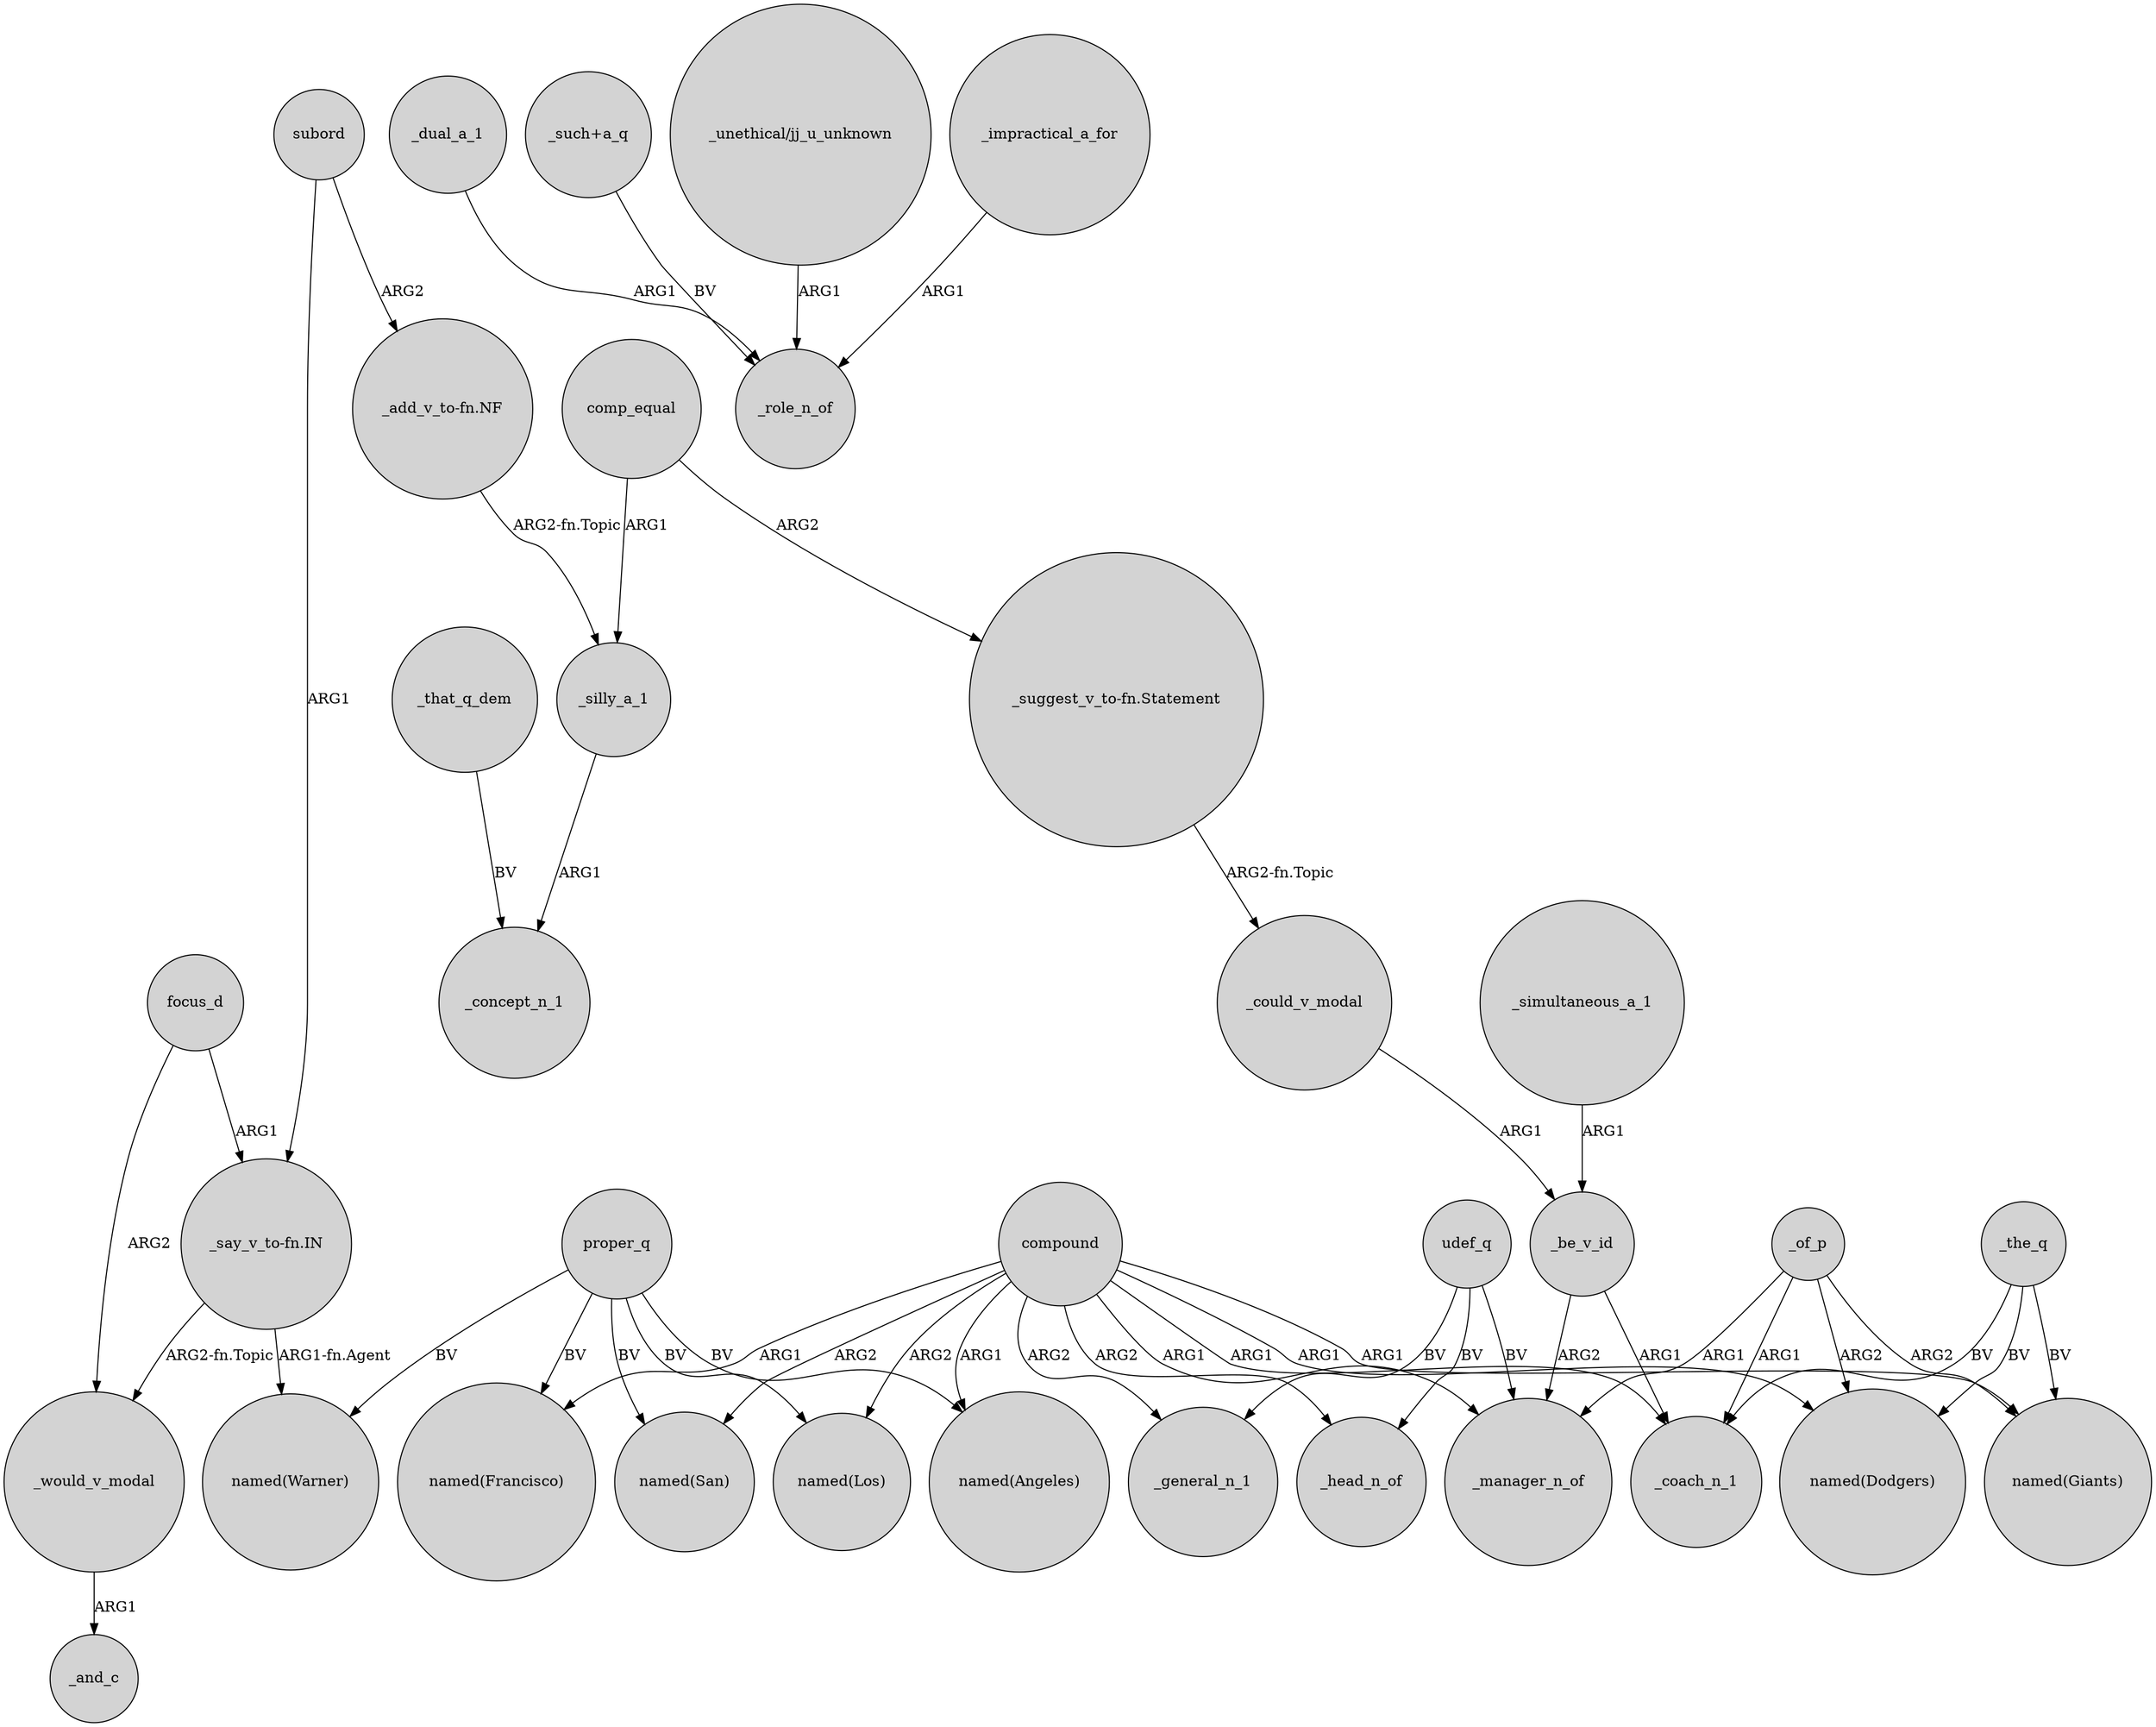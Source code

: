 digraph {
	node [shape=circle style=filled]
	"_say_v_to-fn.IN" -> _would_v_modal [label="ARG2-fn.Topic"]
	subord -> "_add_v_to-fn.NF" [label=ARG2]
	compound -> _general_n_1 [label=ARG2]
	focus_d -> _would_v_modal [label=ARG2]
	_would_v_modal -> _and_c [label=ARG1]
	comp_equal -> "_suggest_v_to-fn.Statement" [label=ARG2]
	compound -> _manager_n_of [label=ARG1]
	_of_p -> _manager_n_of [label=ARG1]
	_be_v_id -> _coach_n_1 [label=ARG1]
	proper_q -> "named(Francisco)" [label=BV]
	compound -> "named(San)" [label=ARG2]
	compound -> _head_n_of [label=ARG2]
	compound -> "named(Los)" [label=ARG2]
	_of_p -> _coach_n_1 [label=ARG1]
	proper_q -> "named(Los)" [label=BV]
	_the_q -> _coach_n_1 [label=BV]
	"_say_v_to-fn.IN" -> "named(Warner)" [label="ARG1-fn.Agent"]
	udef_q -> _general_n_1 [label=BV]
	compound -> _coach_n_1 [label=ARG1]
	subord -> "_say_v_to-fn.IN" [label=ARG1]
	"_add_v_to-fn.NF" -> _silly_a_1 [label="ARG2-fn.Topic"]
	_could_v_modal -> _be_v_id [label=ARG1]
	_of_p -> "named(Dodgers)" [label=ARG2]
	compound -> "named(Angeles)" [label=ARG1]
	_simultaneous_a_1 -> _be_v_id [label=ARG1]
	_dual_a_1 -> _role_n_of [label=ARG1]
	_the_q -> "named(Dodgers)" [label=BV]
	compound -> "named(Giants)" [label=ARG1]
	_of_p -> "named(Giants)" [label=ARG2]
	udef_q -> _head_n_of [label=BV]
	compound -> "named(Francisco)" [label=ARG1]
	udef_q -> _manager_n_of [label=BV]
	_be_v_id -> _manager_n_of [label=ARG2]
	"_such+a_q" -> _role_n_of [label=BV]
	_that_q_dem -> _concept_n_1 [label=BV]
	proper_q -> "named(Warner)" [label=BV]
	"_suggest_v_to-fn.Statement" -> _could_v_modal [label="ARG2-fn.Topic"]
	comp_equal -> _silly_a_1 [label=ARG1]
	_the_q -> "named(Giants)" [label=BV]
	proper_q -> "named(Angeles)" [label=BV]
	"_unethical/jj_u_unknown" -> _role_n_of [label=ARG1]
	proper_q -> "named(San)" [label=BV]
	compound -> "named(Dodgers)" [label=ARG1]
	_silly_a_1 -> _concept_n_1 [label=ARG1]
	_impractical_a_for -> _role_n_of [label=ARG1]
	focus_d -> "_say_v_to-fn.IN" [label=ARG1]
}
